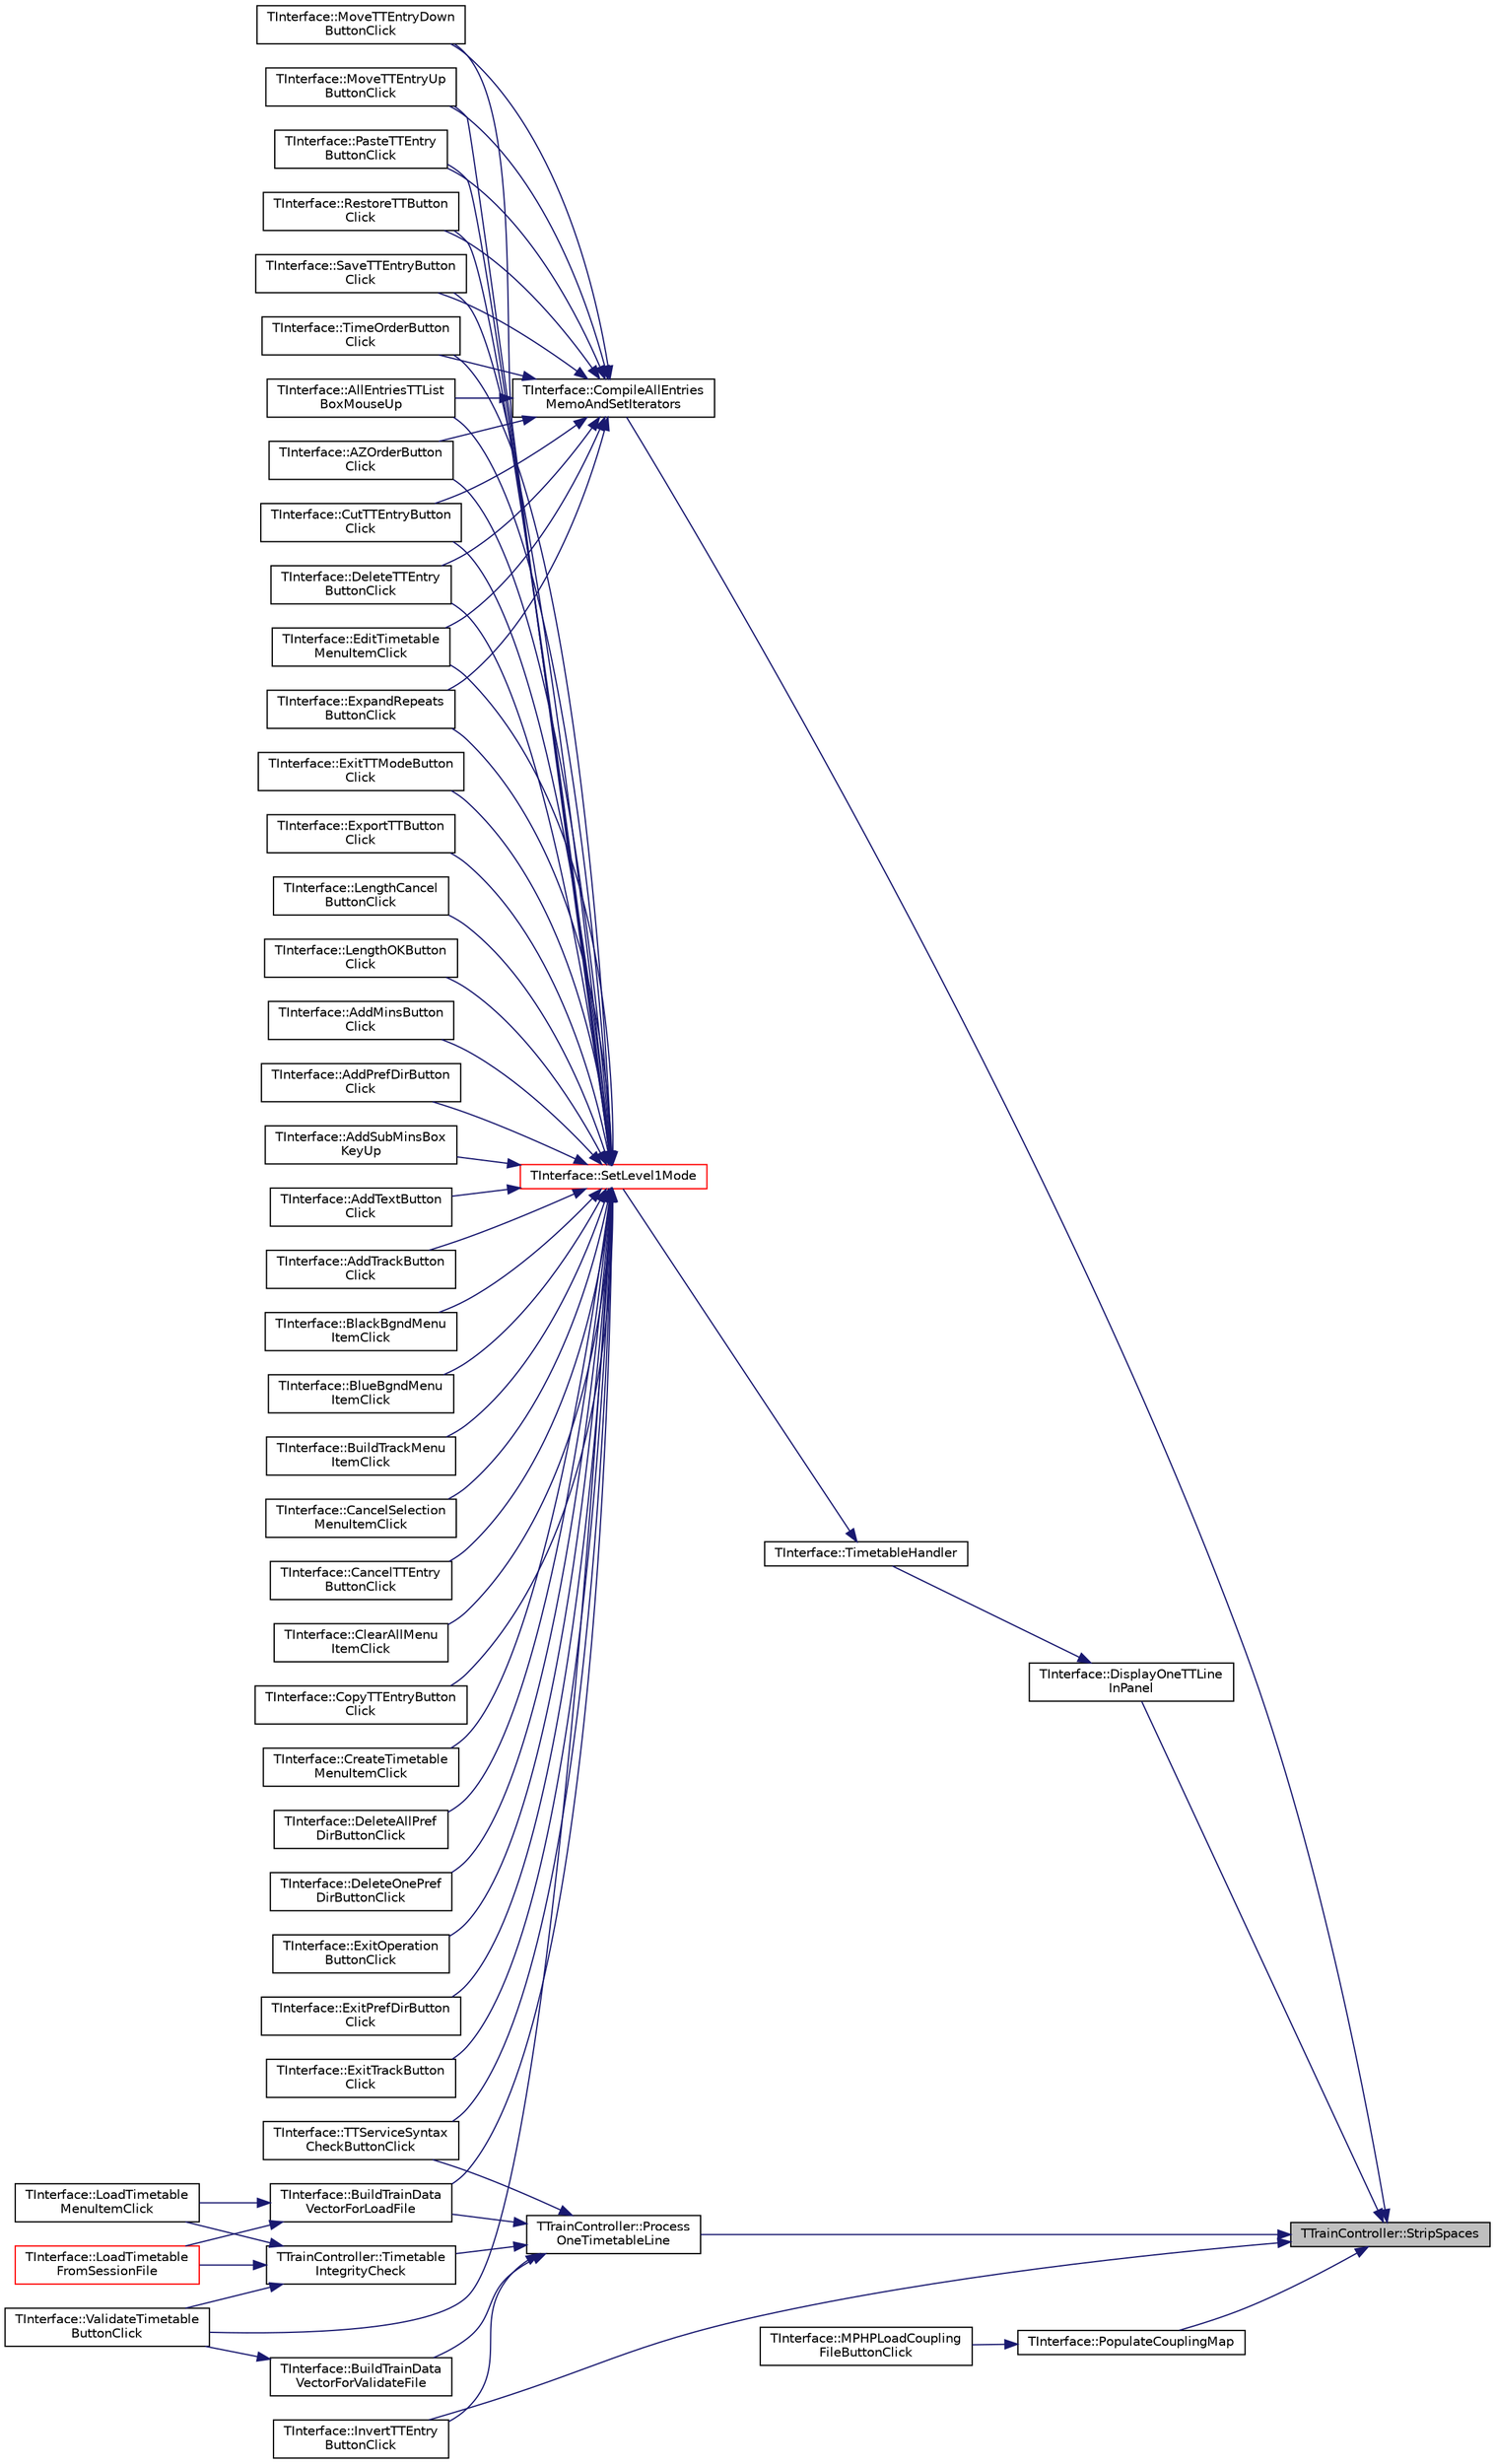 digraph "TTrainController::StripSpaces"
{
 // INTERACTIVE_SVG=YES
 // LATEX_PDF_SIZE
  edge [fontname="Helvetica",fontsize="10",labelfontname="Helvetica",labelfontsize="10"];
  node [fontname="Helvetica",fontsize="10",shape=record];
  rankdir="RL";
  Node1 [label="TTrainController::StripSpaces",height=0.2,width=0.4,color="black", fillcolor="grey75", style="filled", fontcolor="black",tooltip="Strip both leading and trailing spaces at ends of Input and spaces before and after all commas and se..."];
  Node1 -> Node2 [dir="back",color="midnightblue",fontsize="10",style="solid",fontname="Helvetica"];
  Node2 [label="TInterface::CompileAllEntries\lMemoAndSetIterators",height=0.2,width=0.4,color="black", fillcolor="white", style="filled",URL="$class_t_interface.html#a15d18c160a74d6a1d494fd45635d4948",tooltip="Used during timetable editing funtions to compile the list of entries into the left hand long entry w..."];
  Node2 -> Node3 [dir="back",color="midnightblue",fontsize="10",style="solid",fontname="Helvetica"];
  Node3 [label="TInterface::AllEntriesTTList\lBoxMouseUp",height=0.2,width=0.4,color="black", fillcolor="white", style="filled",URL="$class_t_interface.html#a189a4b05f27d6b5ec8b9a90ec1a9cc50",tooltip=" "];
  Node2 -> Node4 [dir="back",color="midnightblue",fontsize="10",style="solid",fontname="Helvetica"];
  Node4 [label="TInterface::AZOrderButton\lClick",height=0.2,width=0.4,color="black", fillcolor="white", style="filled",URL="$class_t_interface.html#a28579472104533fb5fd01066a22fbb5b",tooltip=" "];
  Node2 -> Node5 [dir="back",color="midnightblue",fontsize="10",style="solid",fontname="Helvetica"];
  Node5 [label="TInterface::CutTTEntryButton\lClick",height=0.2,width=0.4,color="black", fillcolor="white", style="filled",URL="$class_t_interface.html#acd41ae8fa5d16248a867472d9c8ae646",tooltip=" "];
  Node2 -> Node6 [dir="back",color="midnightblue",fontsize="10",style="solid",fontname="Helvetica"];
  Node6 [label="TInterface::DeleteTTEntry\lButtonClick",height=0.2,width=0.4,color="black", fillcolor="white", style="filled",URL="$class_t_interface.html#abdd4a70649a10a29c9a069d040072808",tooltip=" "];
  Node2 -> Node7 [dir="back",color="midnightblue",fontsize="10",style="solid",fontname="Helvetica"];
  Node7 [label="TInterface::EditTimetable\lMenuItemClick",height=0.2,width=0.4,color="black", fillcolor="white", style="filled",URL="$class_t_interface.html#a0cf35a6e4a6cfa72b63222acb51f9f74",tooltip=" "];
  Node2 -> Node8 [dir="back",color="midnightblue",fontsize="10",style="solid",fontname="Helvetica"];
  Node8 [label="TInterface::ExpandRepeats\lButtonClick",height=0.2,width=0.4,color="black", fillcolor="white", style="filled",URL="$class_t_interface.html#a73c3a3003b50db610f10c8bbfffeb8a9",tooltip=" "];
  Node2 -> Node9 [dir="back",color="midnightblue",fontsize="10",style="solid",fontname="Helvetica"];
  Node9 [label="TInterface::MoveTTEntryDown\lButtonClick",height=0.2,width=0.4,color="black", fillcolor="white", style="filled",URL="$class_t_interface.html#a64926df4f293df9f038ce8c78e0201bb",tooltip=" "];
  Node2 -> Node10 [dir="back",color="midnightblue",fontsize="10",style="solid",fontname="Helvetica"];
  Node10 [label="TInterface::MoveTTEntryUp\lButtonClick",height=0.2,width=0.4,color="black", fillcolor="white", style="filled",URL="$class_t_interface.html#a768f6e8fb12c5a77b591e223ef10a46d",tooltip=" "];
  Node2 -> Node11 [dir="back",color="midnightblue",fontsize="10",style="solid",fontname="Helvetica"];
  Node11 [label="TInterface::PasteTTEntry\lButtonClick",height=0.2,width=0.4,color="black", fillcolor="white", style="filled",URL="$class_t_interface.html#a02c5eb27baa019cb04e4704470371ae9",tooltip=" "];
  Node2 -> Node12 [dir="back",color="midnightblue",fontsize="10",style="solid",fontname="Helvetica"];
  Node12 [label="TInterface::RestoreTTButton\lClick",height=0.2,width=0.4,color="black", fillcolor="white", style="filled",URL="$class_t_interface.html#ae3e591300b5557eb124bad845ea6c34e",tooltip=" "];
  Node2 -> Node13 [dir="back",color="midnightblue",fontsize="10",style="solid",fontname="Helvetica"];
  Node13 [label="TInterface::SaveTTEntryButton\lClick",height=0.2,width=0.4,color="black", fillcolor="white", style="filled",URL="$class_t_interface.html#a3cf355e15ec89570b79bd893ffbf0818",tooltip=" "];
  Node2 -> Node14 [dir="back",color="midnightblue",fontsize="10",style="solid",fontname="Helvetica"];
  Node14 [label="TInterface::TimeOrderButton\lClick",height=0.2,width=0.4,color="black", fillcolor="white", style="filled",URL="$class_t_interface.html#a36b0607e635cb7c4aedcaf447e335145",tooltip=" "];
  Node1 -> Node15 [dir="back",color="midnightblue",fontsize="10",style="solid",fontname="Helvetica"];
  Node15 [label="TInterface::DisplayOneTTLine\lInPanel",height=0.2,width=0.4,color="black", fillcolor="white", style="filled",URL="$class_t_interface.html#a1181c865da8cea56e6f0af6b31a88db0",tooltip="Display a line from the TimetableEditVector (consists of a series of AnsiStrings, each of which repre..."];
  Node15 -> Node16 [dir="back",color="midnightblue",fontsize="10",style="solid",fontname="Helvetica"];
  Node16 [label="TInterface::TimetableHandler",height=0.2,width=0.4,color="black", fillcolor="white", style="filled",URL="$class_t_interface.html#a4502fb89b8be8afeaf2771fbe5d0cd75",tooltip="Called during timetable editing whenever a change is made to the timetable, sets all the timetable bu..."];
  Node16 -> Node17 [dir="back",color="midnightblue",fontsize="10",style="solid",fontname="Helvetica"];
  Node17 [label="TInterface::SetLevel1Mode",height=0.2,width=0.4,color="red", fillcolor="white", style="filled",URL="$class_t_interface.html#acf77f2eeeac0775fde4f25ba46099e0b",tooltip="Sets the Level1 user mode, using the Level1Mode variable to determine the mode."];
  Node17 -> Node18 [dir="back",color="midnightblue",fontsize="10",style="solid",fontname="Helvetica"];
  Node18 [label="TInterface::AddMinsButton\lClick",height=0.2,width=0.4,color="black", fillcolor="white", style="filled",URL="$class_t_interface.html#a30904d608111ce6452a9861d86b64267",tooltip=" "];
  Node17 -> Node19 [dir="back",color="midnightblue",fontsize="10",style="solid",fontname="Helvetica"];
  Node19 [label="TInterface::AddPrefDirButton\lClick",height=0.2,width=0.4,color="black", fillcolor="white", style="filled",URL="$class_t_interface.html#a1b1a4260e251c9bd5f48fd6c3432e7a5",tooltip=" "];
  Node17 -> Node20 [dir="back",color="midnightblue",fontsize="10",style="solid",fontname="Helvetica"];
  Node20 [label="TInterface::AddSubMinsBox\lKeyUp",height=0.2,width=0.4,color="black", fillcolor="white", style="filled",URL="$class_t_interface.html#a0abab134f4994b02507e1e2d3f31cd77",tooltip=" "];
  Node17 -> Node21 [dir="back",color="midnightblue",fontsize="10",style="solid",fontname="Helvetica"];
  Node21 [label="TInterface::AddTextButton\lClick",height=0.2,width=0.4,color="black", fillcolor="white", style="filled",URL="$class_t_interface.html#aa20c05bf2d6c23035a10a89796334d0f",tooltip=" "];
  Node17 -> Node22 [dir="back",color="midnightblue",fontsize="10",style="solid",fontname="Helvetica"];
  Node22 [label="TInterface::AddTrackButton\lClick",height=0.2,width=0.4,color="black", fillcolor="white", style="filled",URL="$class_t_interface.html#a10494e62a7bb4e7114ab4d98e18499f1",tooltip=" "];
  Node17 -> Node3 [dir="back",color="midnightblue",fontsize="10",style="solid",fontname="Helvetica"];
  Node17 -> Node4 [dir="back",color="midnightblue",fontsize="10",style="solid",fontname="Helvetica"];
  Node17 -> Node23 [dir="back",color="midnightblue",fontsize="10",style="solid",fontname="Helvetica"];
  Node23 [label="TInterface::BlackBgndMenu\lItemClick",height=0.2,width=0.4,color="black", fillcolor="white", style="filled",URL="$class_t_interface.html#a237c151513ca8adca6cd1006cc2fc66f",tooltip=" "];
  Node17 -> Node24 [dir="back",color="midnightblue",fontsize="10",style="solid",fontname="Helvetica"];
  Node24 [label="TInterface::BlueBgndMenu\lItemClick",height=0.2,width=0.4,color="black", fillcolor="white", style="filled",URL="$class_t_interface.html#a24d79aa4745e495daa07bb5ce412e75f",tooltip=" "];
  Node17 -> Node25 [dir="back",color="midnightblue",fontsize="10",style="solid",fontname="Helvetica"];
  Node25 [label="TInterface::BuildTrackMenu\lItemClick",height=0.2,width=0.4,color="black", fillcolor="white", style="filled",URL="$class_t_interface.html#ab1799665ee1e4212186f80ab49acf1e1",tooltip=" "];
  Node17 -> Node26 [dir="back",color="midnightblue",fontsize="10",style="solid",fontname="Helvetica"];
  Node26 [label="TInterface::BuildTrainData\lVectorForLoadFile",height=0.2,width=0.4,color="black", fillcolor="white", style="filled",URL="$class_t_interface.html#a148e3f99d39f596dbd7d490403936154",tooltip="Convert a stored timetable file (either as a stand alone file or within a session file) to a loaded t..."];
  Node26 -> Node27 [dir="back",color="midnightblue",fontsize="10",style="solid",fontname="Helvetica"];
  Node27 [label="TInterface::LoadTimetable\lFromSessionFile",height=0.2,width=0.4,color="red", fillcolor="white", style="filled",URL="$class_t_interface.html#a92d5a9e07b9362dee2296b7759a1c83d",tooltip="Loads timetable into memory from a session file, true if successful."];
  Node26 -> Node32 [dir="back",color="midnightblue",fontsize="10",style="solid",fontname="Helvetica"];
  Node32 [label="TInterface::LoadTimetable\lMenuItemClick",height=0.2,width=0.4,color="black", fillcolor="white", style="filled",URL="$class_t_interface.html#a15a2f5ad77e4f6c2b0cc6314224dfb78",tooltip=" "];
  Node17 -> Node33 [dir="back",color="midnightblue",fontsize="10",style="solid",fontname="Helvetica"];
  Node33 [label="TInterface::CancelSelection\lMenuItemClick",height=0.2,width=0.4,color="black", fillcolor="white", style="filled",URL="$class_t_interface.html#a2fb2cd7dbddb7fa689ea994e9ffc10ff",tooltip=" "];
  Node17 -> Node34 [dir="back",color="midnightblue",fontsize="10",style="solid",fontname="Helvetica"];
  Node34 [label="TInterface::CancelTTEntry\lButtonClick",height=0.2,width=0.4,color="black", fillcolor="white", style="filled",URL="$class_t_interface.html#a6fb1db3295ef42cb1b6f20bc142fa502",tooltip=" "];
  Node17 -> Node35 [dir="back",color="midnightblue",fontsize="10",style="solid",fontname="Helvetica"];
  Node35 [label="TInterface::ClearAllMenu\lItemClick",height=0.2,width=0.4,color="black", fillcolor="white", style="filled",URL="$class_t_interface.html#a928eba983ac5132e1ae7799f8330451e",tooltip=" "];
  Node17 -> Node36 [dir="back",color="midnightblue",fontsize="10",style="solid",fontname="Helvetica"];
  Node36 [label="TInterface::CopyTTEntryButton\lClick",height=0.2,width=0.4,color="black", fillcolor="white", style="filled",URL="$class_t_interface.html#adc0dd871fdd70ff11ada7a0ddd549e8e",tooltip=" "];
  Node17 -> Node37 [dir="back",color="midnightblue",fontsize="10",style="solid",fontname="Helvetica"];
  Node37 [label="TInterface::CreateTimetable\lMenuItemClick",height=0.2,width=0.4,color="black", fillcolor="white", style="filled",URL="$class_t_interface.html#a1c8fab7fa2f1be662f2d7418e95e3a63",tooltip=" "];
  Node17 -> Node5 [dir="back",color="midnightblue",fontsize="10",style="solid",fontname="Helvetica"];
  Node17 -> Node38 [dir="back",color="midnightblue",fontsize="10",style="solid",fontname="Helvetica"];
  Node38 [label="TInterface::DeleteAllPref\lDirButtonClick",height=0.2,width=0.4,color="black", fillcolor="white", style="filled",URL="$class_t_interface.html#af9cb95043f5276df55cb6809e104c93a",tooltip=" "];
  Node17 -> Node39 [dir="back",color="midnightblue",fontsize="10",style="solid",fontname="Helvetica"];
  Node39 [label="TInterface::DeleteOnePref\lDirButtonClick",height=0.2,width=0.4,color="black", fillcolor="white", style="filled",URL="$class_t_interface.html#a3136530959237eaa57486f4f48357855",tooltip=" "];
  Node17 -> Node6 [dir="back",color="midnightblue",fontsize="10",style="solid",fontname="Helvetica"];
  Node17 -> Node7 [dir="back",color="midnightblue",fontsize="10",style="solid",fontname="Helvetica"];
  Node17 -> Node40 [dir="back",color="midnightblue",fontsize="10",style="solid",fontname="Helvetica"];
  Node40 [label="TInterface::ExitOperation\lButtonClick",height=0.2,width=0.4,color="black", fillcolor="white", style="filled",URL="$class_t_interface.html#a3e59d6f1f39ffe34a9d6e7bf930acbff",tooltip=" "];
  Node17 -> Node41 [dir="back",color="midnightblue",fontsize="10",style="solid",fontname="Helvetica"];
  Node41 [label="TInterface::ExitPrefDirButton\lClick",height=0.2,width=0.4,color="black", fillcolor="white", style="filled",URL="$class_t_interface.html#ab2a25d27dcbae558b8f9a4ac62937523",tooltip=" "];
  Node17 -> Node42 [dir="back",color="midnightblue",fontsize="10",style="solid",fontname="Helvetica"];
  Node42 [label="TInterface::ExitTrackButton\lClick",height=0.2,width=0.4,color="black", fillcolor="white", style="filled",URL="$class_t_interface.html#ad0fa9f32b059b346e066ab23d62a4bfc",tooltip=" "];
  Node17 -> Node43 [dir="back",color="midnightblue",fontsize="10",style="solid",fontname="Helvetica"];
  Node43 [label="TInterface::ExitTTModeButton\lClick",height=0.2,width=0.4,color="black", fillcolor="white", style="filled",URL="$class_t_interface.html#aa78089df3d8323be6fde98c0ee48424c",tooltip=" "];
  Node17 -> Node8 [dir="back",color="midnightblue",fontsize="10",style="solid",fontname="Helvetica"];
  Node17 -> Node44 [dir="back",color="midnightblue",fontsize="10",style="solid",fontname="Helvetica"];
  Node44 [label="TInterface::ExportTTButton\lClick",height=0.2,width=0.4,color="black", fillcolor="white", style="filled",URL="$class_t_interface.html#ab7c52bd31930036c95b9b71c2f1f0426",tooltip=" "];
  Node17 -> Node45 [dir="back",color="midnightblue",fontsize="10",style="solid",fontname="Helvetica"];
  Node45 [label="TInterface::LengthCancel\lButtonClick",height=0.2,width=0.4,color="black", fillcolor="white", style="filled",URL="$class_t_interface.html#a5e7eff5bd235780252147bb4878a4c95",tooltip=" "];
  Node17 -> Node46 [dir="back",color="midnightblue",fontsize="10",style="solid",fontname="Helvetica"];
  Node46 [label="TInterface::LengthOKButton\lClick",height=0.2,width=0.4,color="black", fillcolor="white", style="filled",URL="$class_t_interface.html#ab34f55bab5984b72264d7275660a3463",tooltip=" "];
  Node17 -> Node9 [dir="back",color="midnightblue",fontsize="10",style="solid",fontname="Helvetica"];
  Node17 -> Node10 [dir="back",color="midnightblue",fontsize="10",style="solid",fontname="Helvetica"];
  Node17 -> Node11 [dir="back",color="midnightblue",fontsize="10",style="solid",fontname="Helvetica"];
  Node17 -> Node12 [dir="back",color="midnightblue",fontsize="10",style="solid",fontname="Helvetica"];
  Node17 -> Node13 [dir="back",color="midnightblue",fontsize="10",style="solid",fontname="Helvetica"];
  Node17 -> Node14 [dir="back",color="midnightblue",fontsize="10",style="solid",fontname="Helvetica"];
  Node17 -> Node107 [dir="back",color="midnightblue",fontsize="10",style="solid",fontname="Helvetica"];
  Node107 [label="TInterface::TTServiceSyntax\lCheckButtonClick",height=0.2,width=0.4,color="black", fillcolor="white", style="filled",URL="$class_t_interface.html#a003b10236c2b4316dc57be370c715c44",tooltip=" "];
  Node17 -> Node109 [dir="back",color="midnightblue",fontsize="10",style="solid",fontname="Helvetica"];
  Node109 [label="TInterface::ValidateTimetable\lButtonClick",height=0.2,width=0.4,color="black", fillcolor="white", style="filled",URL="$class_t_interface.html#a2f501868bbee2310af99bf2e8e265c59",tooltip=" "];
  Node1 -> Node111 [dir="back",color="midnightblue",fontsize="10",style="solid",fontname="Helvetica"];
  Node111 [label="TInterface::InvertTTEntry\lButtonClick",height=0.2,width=0.4,color="black", fillcolor="white", style="filled",URL="$class_t_interface.html#ac725de40241ecbcb4bf72733dad52f4e",tooltip=" "];
  Node1 -> Node112 [dir="back",color="midnightblue",fontsize="10",style="solid",fontname="Helvetica"];
  Node112 [label="TInterface::PopulateCouplingMap",height=0.2,width=0.4,color="black", fillcolor="white", style="filled",URL="$class_t_interface.html#a8e15fdb2f391ad0fea755d4fa0ecd940",tooltip="Read couplingfile and convert into CouplingMap."];
  Node112 -> Node113 [dir="back",color="midnightblue",fontsize="10",style="solid",fontname="Helvetica"];
  Node113 [label="TInterface::MPHPLoadCoupling\lFileButtonClick",height=0.2,width=0.4,color="black", fillcolor="white", style="filled",URL="$class_t_interface.html#a4080c828426c032b99d01e92f96ebe26",tooltip=" "];
  Node1 -> Node114 [dir="back",color="midnightblue",fontsize="10",style="solid",fontname="Helvetica"];
  Node114 [label="TTrainController::Process\lOneTimetableLine",height=0.2,width=0.4,color="black", fillcolor="white", style="filled",URL="$class_t_train_controller.html#a5c51eb1e0018e189966ffdbc5d251990",tooltip="Carry out preliminary (mainly syntax) validity checks on a single timetable service entry and (if Fin..."];
  Node114 -> Node26 [dir="back",color="midnightblue",fontsize="10",style="solid",fontname="Helvetica"];
  Node114 -> Node115 [dir="back",color="midnightblue",fontsize="10",style="solid",fontname="Helvetica"];
  Node115 [label="TInterface::BuildTrainData\lVectorForValidateFile",height=0.2,width=0.4,color="black", fillcolor="white", style="filled",URL="$class_t_interface.html#a4ffe7e6eb2421577f670a52f556aef97",tooltip="Check the integrity of a stored timetable file (either as a stand alone file or within a session file..."];
  Node115 -> Node109 [dir="back",color="midnightblue",fontsize="10",style="solid",fontname="Helvetica"];
  Node114 -> Node111 [dir="back",color="midnightblue",fontsize="10",style="solid",fontname="Helvetica"];
  Node114 -> Node116 [dir="back",color="midnightblue",fontsize="10",style="solid",fontname="Helvetica"];
  Node116 [label="TTrainController::Timetable\lIntegrityCheck",height=0.2,width=0.4,color="black", fillcolor="white", style="filled",URL="$class_t_train_controller.html#ac51af4807fe6bba453f8ab9bba42e2b5",tooltip="Checks overall timetable integrity, calls many other specific checking functions, returns true for su..."];
  Node116 -> Node27 [dir="back",color="midnightblue",fontsize="10",style="solid",fontname="Helvetica"];
  Node116 -> Node32 [dir="back",color="midnightblue",fontsize="10",style="solid",fontname="Helvetica"];
  Node116 -> Node109 [dir="back",color="midnightblue",fontsize="10",style="solid",fontname="Helvetica"];
  Node114 -> Node107 [dir="back",color="midnightblue",fontsize="10",style="solid",fontname="Helvetica"];
}
